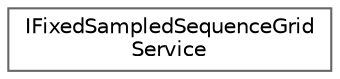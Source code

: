 digraph "Graphical Class Hierarchy"
{
 // INTERACTIVE_SVG=YES
 // LATEX_PDF_SIZE
  bgcolor="transparent";
  edge [fontname=Helvetica,fontsize=10,labelfontname=Helvetica,labelfontsize=10];
  node [fontname=Helvetica,fontsize=10,shape=box,height=0.2,width=0.4];
  rankdir="LR";
  Node0 [id="Node000000",label="IFixedSampledSequenceGrid\lService",height=0.2,width=0.4,color="grey40", fillcolor="white", style="filled",URL="$d5/d4d/classIFixedSampledSequenceGridService.html",tooltip=" "];
}

